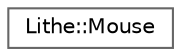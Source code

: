 digraph "Graphical Class Hierarchy"
{
 // LATEX_PDF_SIZE
  bgcolor="transparent";
  edge [fontname=Helvetica,fontsize=10,labelfontname=Helvetica,labelfontsize=10];
  node [fontname=Helvetica,fontsize=10,shape=box,height=0.2,width=0.4];
  rankdir="LR";
  Node0 [id="Node000000",label="Lithe::Mouse",height=0.2,width=0.4,color="grey40", fillcolor="white", style="filled",URL="$class_lithe_1_1_mouse.html",tooltip="brief Static class describing mouse states."];
}
